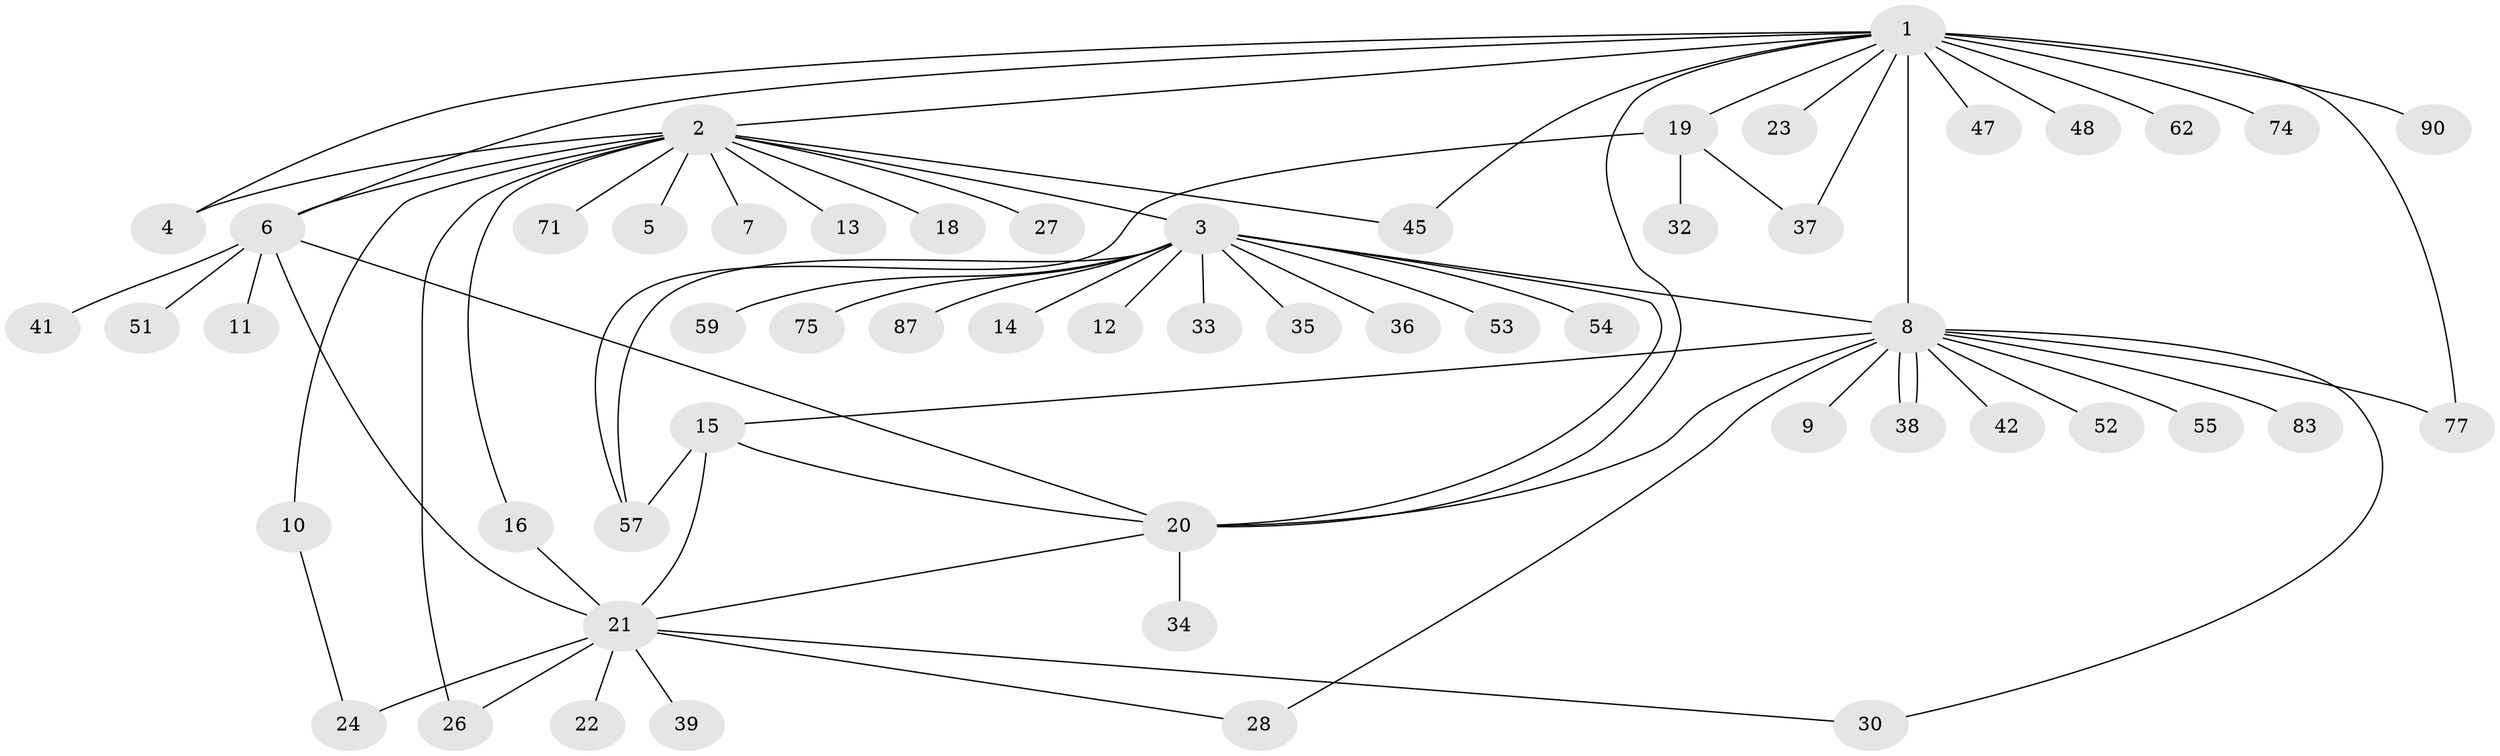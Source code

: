 // original degree distribution, {18: 0.010869565217391304, 14: 0.021739130434782608, 2: 0.25, 1: 0.532608695652174, 7: 0.010869565217391304, 17: 0.010869565217391304, 3: 0.06521739130434782, 5: 0.010869565217391304, 4: 0.06521739130434782, 6: 0.010869565217391304, 10: 0.010869565217391304}
// Generated by graph-tools (version 1.1) at 2025/18/03/04/25 18:18:26]
// undirected, 55 vertices, 74 edges
graph export_dot {
graph [start="1"]
  node [color=gray90,style=filled];
  1;
  2;
  3;
  4;
  5;
  6;
  7;
  8 [super="+17+31+29"];
  9 [super="+68+89"];
  10;
  11;
  12;
  13 [super="+25"];
  14 [super="+78"];
  15 [super="+40"];
  16;
  18 [super="+60"];
  19;
  20 [super="+76+56+49"];
  21;
  22 [super="+46"];
  23;
  24 [super="+79+91+92"];
  26 [super="+43"];
  27;
  28 [super="+69+82"];
  30;
  32;
  33;
  34;
  35;
  36;
  37 [super="+65"];
  38 [super="+44"];
  39;
  41 [super="+80"];
  42 [super="+86+63+64"];
  45;
  47;
  48;
  51;
  52;
  53;
  54;
  55;
  57 [super="+67+70+61"];
  59;
  62;
  71;
  74;
  75;
  77;
  83;
  87;
  90;
  1 -- 2;
  1 -- 4;
  1 -- 6;
  1 -- 8 [weight=3];
  1 -- 19;
  1 -- 23;
  1 -- 37;
  1 -- 45;
  1 -- 47;
  1 -- 48;
  1 -- 62;
  1 -- 74;
  1 -- 77;
  1 -- 90;
  1 -- 20;
  2 -- 3;
  2 -- 4;
  2 -- 5;
  2 -- 6;
  2 -- 7;
  2 -- 10;
  2 -- 13;
  2 -- 16;
  2 -- 18;
  2 -- 26;
  2 -- 27;
  2 -- 45;
  2 -- 71;
  3 -- 8;
  3 -- 12;
  3 -- 14;
  3 -- 33;
  3 -- 35;
  3 -- 36;
  3 -- 53;
  3 -- 54;
  3 -- 57;
  3 -- 59;
  3 -- 75;
  3 -- 87;
  3 -- 20;
  6 -- 11;
  6 -- 21;
  6 -- 41;
  6 -- 51;
  6 -- 20;
  8 -- 9;
  8 -- 15;
  8 -- 20;
  8 -- 28;
  8 -- 30;
  8 -- 38;
  8 -- 38;
  8 -- 42;
  8 -- 52;
  8 -- 55;
  8 -- 77;
  8 -- 83;
  10 -- 24;
  15 -- 20;
  15 -- 21;
  15 -- 57;
  16 -- 21;
  19 -- 32;
  19 -- 57;
  19 -- 37;
  20 -- 34;
  20 -- 21;
  21 -- 22;
  21 -- 24;
  21 -- 30;
  21 -- 39;
  21 -- 26;
  21 -- 28;
}
